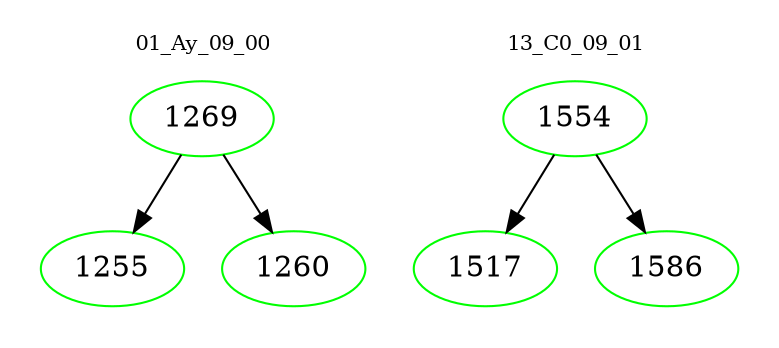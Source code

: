 digraph{
subgraph cluster_0 {
color = white
label = "01_Ay_09_00";
fontsize=10;
T0_1269 [label="1269", color="green"]
T0_1269 -> T0_1255 [color="black"]
T0_1255 [label="1255", color="green"]
T0_1269 -> T0_1260 [color="black"]
T0_1260 [label="1260", color="green"]
}
subgraph cluster_1 {
color = white
label = "13_C0_09_01";
fontsize=10;
T1_1554 [label="1554", color="green"]
T1_1554 -> T1_1517 [color="black"]
T1_1517 [label="1517", color="green"]
T1_1554 -> T1_1586 [color="black"]
T1_1586 [label="1586", color="green"]
}
}
